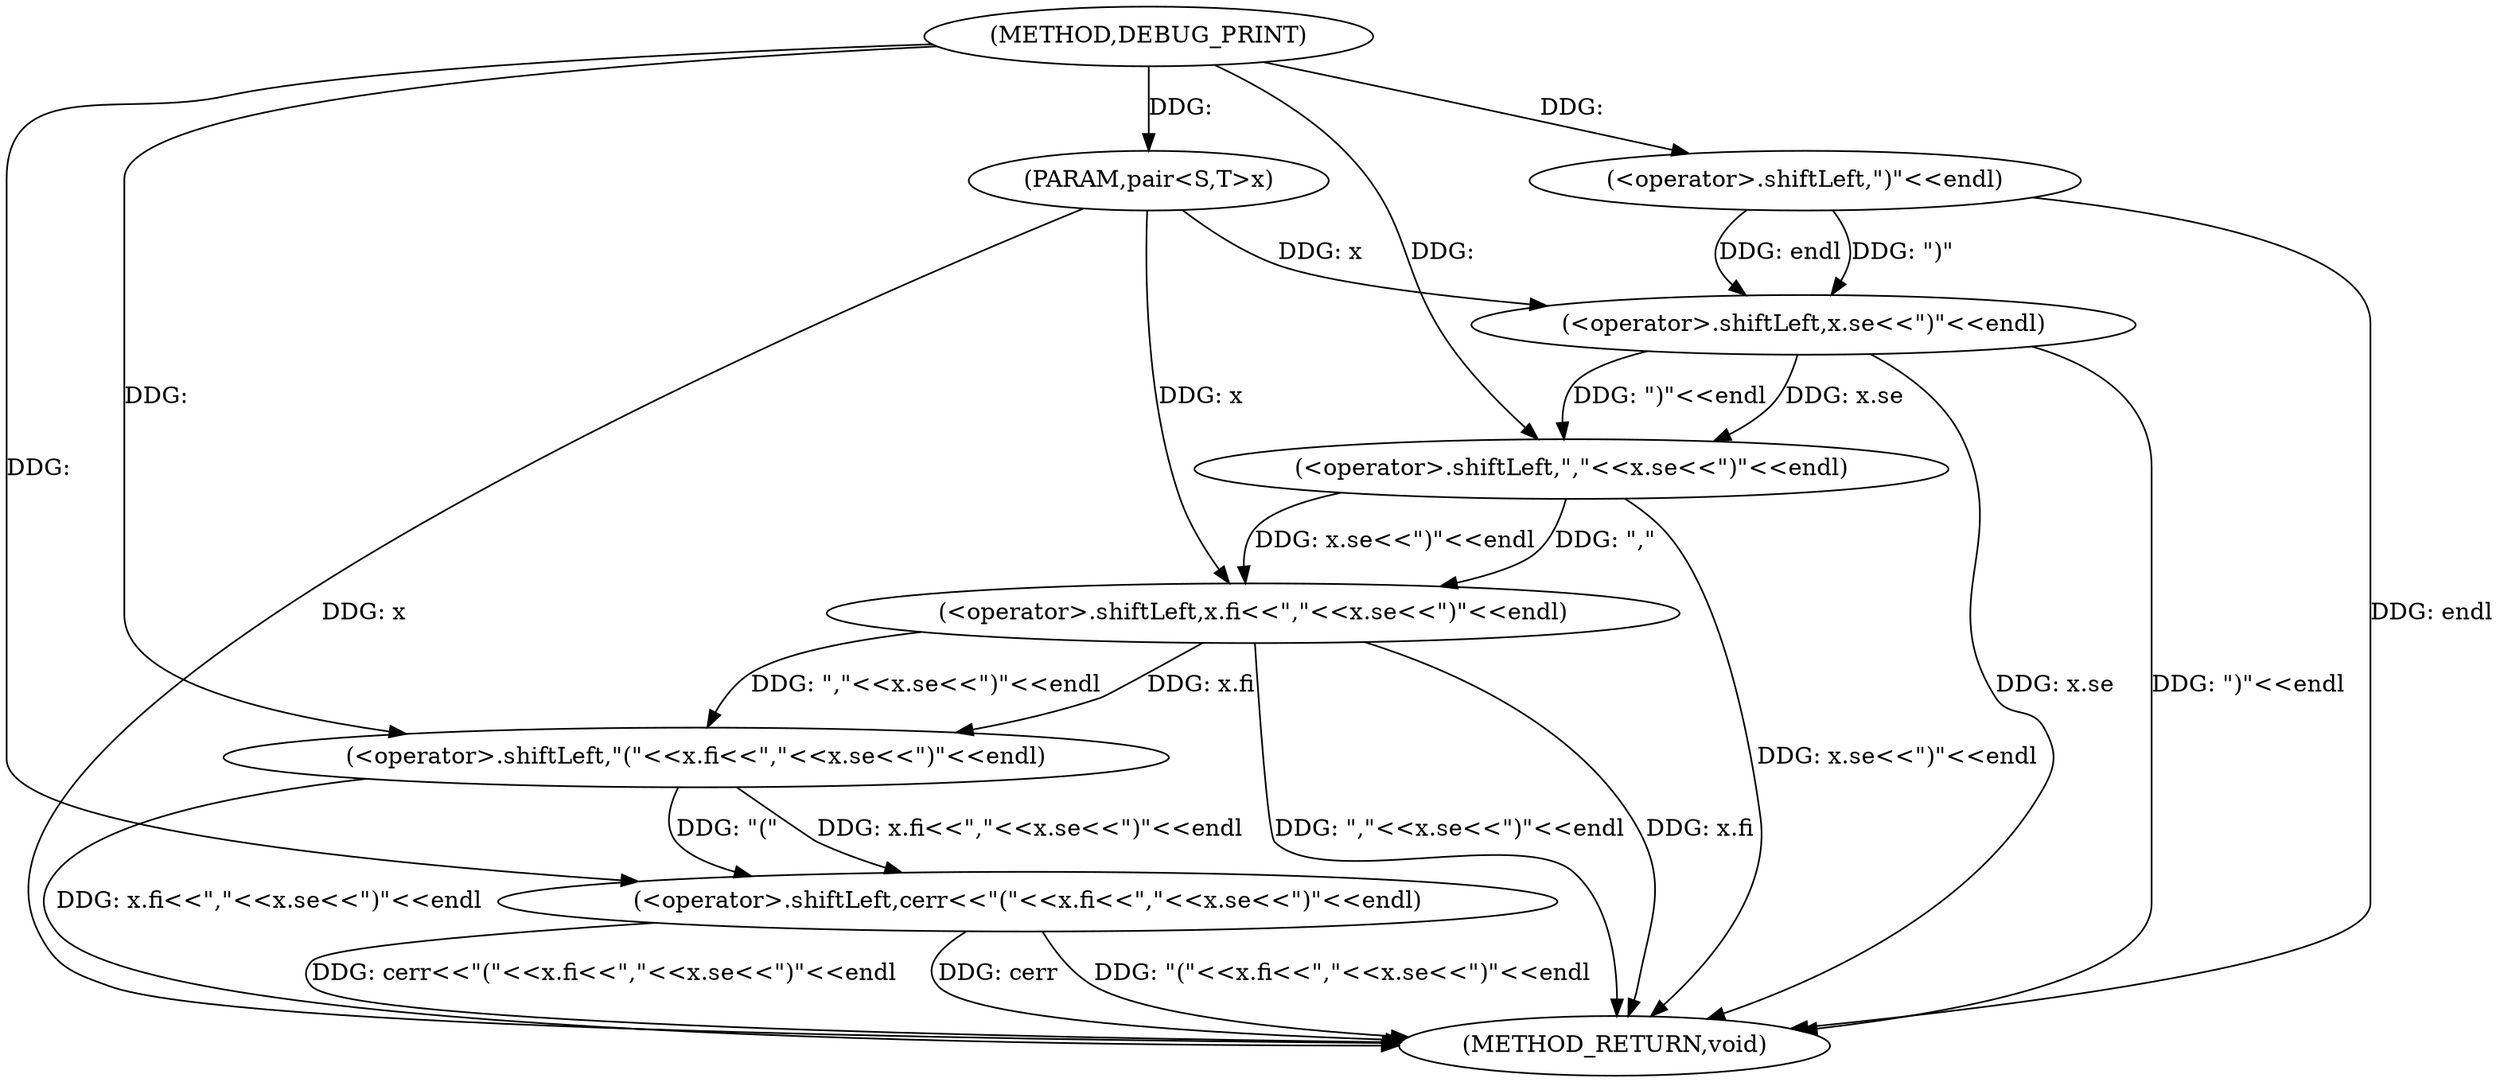 digraph "DEBUG_PRINT" {  
"1006445" [label = "(METHOD,DEBUG_PRINT)" ]
"1006465" [label = "(METHOD_RETURN,void)" ]
"1006446" [label = "(PARAM,pair<S,T>x)" ]
"1006448" [label = "(<operator>.shiftLeft,cerr<<\"(\"<<x.fi<<\",\"<<x.se<<\")\"<<endl)" ]
"1006450" [label = "(<operator>.shiftLeft,\"(\"<<x.fi<<\",\"<<x.se<<\")\"<<endl)" ]
"1006452" [label = "(<operator>.shiftLeft,x.fi<<\",\"<<x.se<<\")\"<<endl)" ]
"1006456" [label = "(<operator>.shiftLeft,\",\"<<x.se<<\")\"<<endl)" ]
"1006458" [label = "(<operator>.shiftLeft,x.se<<\")\"<<endl)" ]
"1006462" [label = "(<operator>.shiftLeft,\")\"<<endl)" ]
  "1006446" -> "1006465"  [ label = "DDG: x"] 
  "1006452" -> "1006465"  [ label = "DDG: x.fi"] 
  "1006458" -> "1006465"  [ label = "DDG: x.se"] 
  "1006458" -> "1006465"  [ label = "DDG: \")\"<<endl"] 
  "1006456" -> "1006465"  [ label = "DDG: x.se<<\")\"<<endl"] 
  "1006452" -> "1006465"  [ label = "DDG: \",\"<<x.se<<\")\"<<endl"] 
  "1006450" -> "1006465"  [ label = "DDG: x.fi<<\",\"<<x.se<<\")\"<<endl"] 
  "1006448" -> "1006465"  [ label = "DDG: \"(\"<<x.fi<<\",\"<<x.se<<\")\"<<endl"] 
  "1006448" -> "1006465"  [ label = "DDG: cerr<<\"(\"<<x.fi<<\",\"<<x.se<<\")\"<<endl"] 
  "1006462" -> "1006465"  [ label = "DDG: endl"] 
  "1006448" -> "1006465"  [ label = "DDG: cerr"] 
  "1006445" -> "1006446"  [ label = "DDG: "] 
  "1006445" -> "1006448"  [ label = "DDG: "] 
  "1006450" -> "1006448"  [ label = "DDG: \"(\""] 
  "1006450" -> "1006448"  [ label = "DDG: x.fi<<\",\"<<x.se<<\")\"<<endl"] 
  "1006445" -> "1006450"  [ label = "DDG: "] 
  "1006452" -> "1006450"  [ label = "DDG: \",\"<<x.se<<\")\"<<endl"] 
  "1006452" -> "1006450"  [ label = "DDG: x.fi"] 
  "1006446" -> "1006452"  [ label = "DDG: x"] 
  "1006456" -> "1006452"  [ label = "DDG: x.se<<\")\"<<endl"] 
  "1006456" -> "1006452"  [ label = "DDG: \",\""] 
  "1006445" -> "1006456"  [ label = "DDG: "] 
  "1006458" -> "1006456"  [ label = "DDG: \")\"<<endl"] 
  "1006458" -> "1006456"  [ label = "DDG: x.se"] 
  "1006446" -> "1006458"  [ label = "DDG: x"] 
  "1006462" -> "1006458"  [ label = "DDG: \")\""] 
  "1006462" -> "1006458"  [ label = "DDG: endl"] 
  "1006445" -> "1006462"  [ label = "DDG: "] 
}

